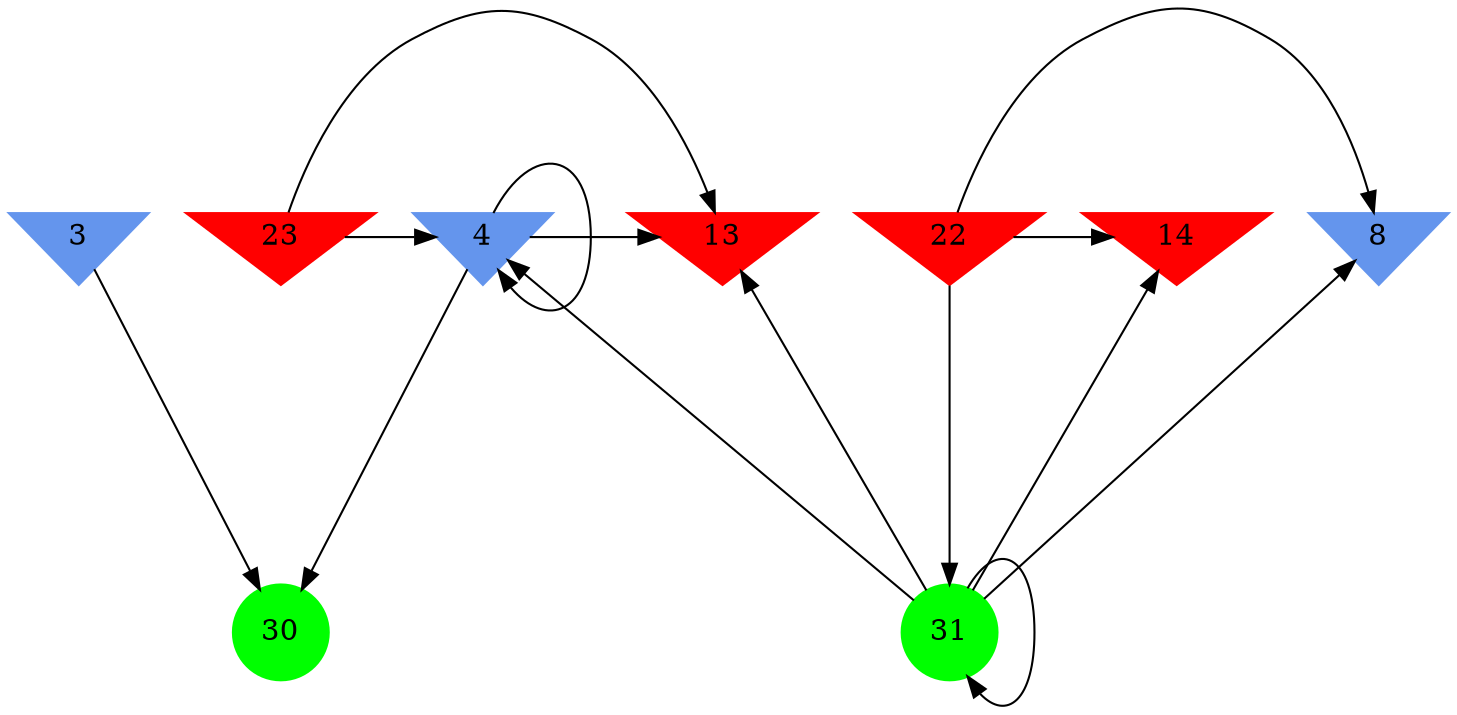 digraph brain {
	ranksep=2.0;
	3 [shape=invtriangle,style=filled,color=cornflowerblue];
	4 [shape=invtriangle,style=filled,color=cornflowerblue];
	8 [shape=invtriangle,style=filled,color=cornflowerblue];
	13 [shape=invtriangle,style=filled,color=red];
	14 [shape=invtriangle,style=filled,color=red];
	22 [shape=invtriangle,style=filled,color=red];
	23 [shape=invtriangle,style=filled,color=red];
	30 [shape=circle,style=filled,color=green];
	31 [shape=circle,style=filled,color=green];
	31	->	8;
	31	->	14;
	31	->	31;
	22	->	8;
	22	->	14;
	22	->	31;
	4	->	13;
	4	->	4;
	23	->	13;
	23	->	4;
	31	->	13;
	31	->	4;
	4	->	30;
	3	->	30;
	{ rank=same; 3; 4; 8; 13; 14; 22; 23; }
	{ rank=same; }
	{ rank=same; 30; 31; }
}
